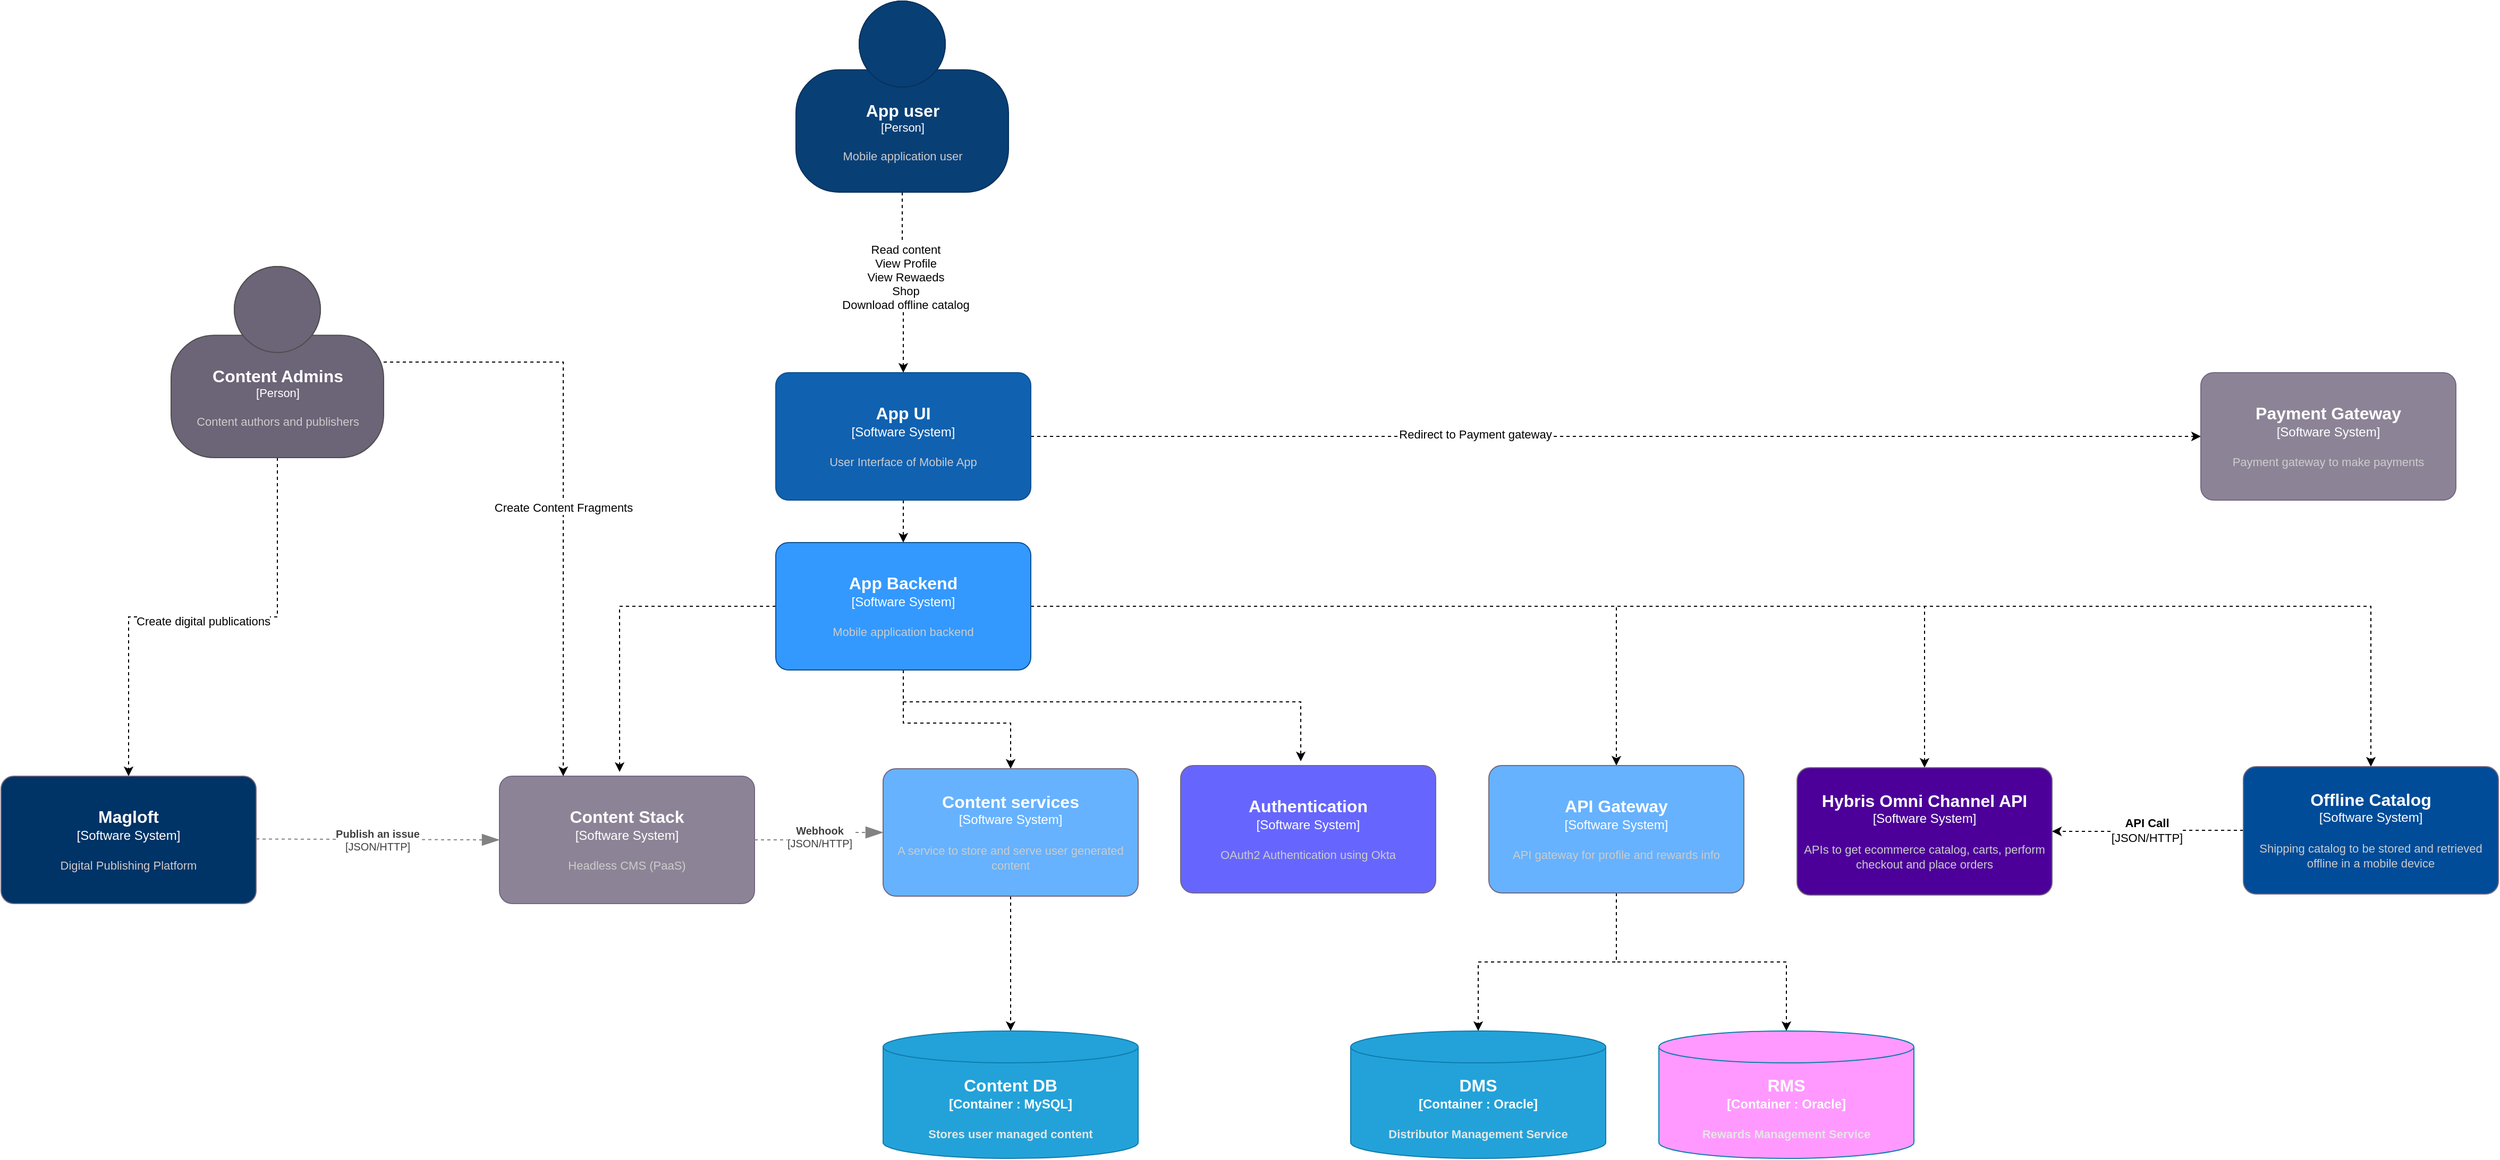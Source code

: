 <mxfile version="20.3.0" type="device"><diagram id="ThPmr8TgvPNizWi4-T9H" name="Page-1"><mxGraphModel dx="3592" dy="3044" grid="1" gridSize="10" guides="1" tooltips="1" connect="1" arrows="1" fold="1" page="1" pageScale="1" pageWidth="827" pageHeight="1169" math="0" shadow="0"><root><mxCell id="0"/><mxCell id="1" parent="0"/><mxCell id="UGpgPpbKahbCwJRC4eR_-3" style="edgeStyle=orthogonalEdgeStyle;rounded=0;orthogonalLoop=1;jettySize=auto;html=1;exitX=0.5;exitY=1;exitDx=0;exitDy=0;exitPerimeter=0;entryX=0.5;entryY=0;entryDx=0;entryDy=0;entryPerimeter=0;dashed=1;" parent="1" source="UGpgPpbKahbCwJRC4eR_-1" target="UGpgPpbKahbCwJRC4eR_-2" edge="1"><mxGeometry relative="1" as="geometry"/></mxCell><mxCell id="1MADOho3c1l4LdPU5gAN-5" style="edgeStyle=orthogonalEdgeStyle;rounded=0;orthogonalLoop=1;jettySize=auto;html=1;exitX=1;exitY=0.5;exitDx=0;exitDy=0;exitPerimeter=0;entryX=0;entryY=0.5;entryDx=0;entryDy=0;entryPerimeter=0;dashed=1;" edge="1" parent="1" source="UGpgPpbKahbCwJRC4eR_-1" target="1MADOho3c1l4LdPU5gAN-4"><mxGeometry relative="1" as="geometry"/></mxCell><mxCell id="1MADOho3c1l4LdPU5gAN-6" value="Redirect to Payment gateway" style="edgeLabel;html=1;align=center;verticalAlign=middle;resizable=0;points=[];" vertex="1" connectable="0" parent="1MADOho3c1l4LdPU5gAN-5"><mxGeometry x="-0.241" y="2" relative="1" as="geometry"><mxPoint as="offset"/></mxGeometry></mxCell><object c4Name="App UI" c4Type="Software System" c4Description="User Interface of Mobile App" label="&lt;font style=&quot;font-size: 16px&quot;&gt;&lt;b&gt;%c4Name%&lt;/b&gt;&lt;/font&gt;&lt;div&gt;[%c4Type%]&lt;/div&gt;&lt;br&gt;&lt;div&gt;&lt;font style=&quot;font-size: 11px&quot;&gt;&lt;font color=&quot;#cccccc&quot;&gt;%c4Description%&lt;/font&gt;&lt;/div&gt;" placeholders="1" id="UGpgPpbKahbCwJRC4eR_-1"><mxCell style="rounded=1;whiteSpace=wrap;html=1;labelBackgroundColor=none;fillColor=#1061B0;fontColor=#ffffff;align=center;arcSize=10;strokeColor=#0D5091;metaEdit=1;resizable=0;points=[[0.25,0,0],[0.5,0,0],[0.75,0,0],[1,0.25,0],[1,0.5,0],[1,0.75,0],[0.75,1,0],[0.5,1,0],[0.25,1,0],[0,0.75,0],[0,0.5,0],[0,0.25,0]];" parent="1" vertex="1"><mxGeometry x="219" y="-670" width="240" height="120" as="geometry"/></mxCell></object><mxCell id="UGpgPpbKahbCwJRC4eR_-7" style="edgeStyle=orthogonalEdgeStyle;rounded=0;orthogonalLoop=1;jettySize=auto;html=1;entryX=0.471;entryY=-0.033;entryDx=0;entryDy=0;entryPerimeter=0;dashed=1;" parent="1" source="UGpgPpbKahbCwJRC4eR_-2" target="UGpgPpbKahbCwJRC4eR_-4" edge="1"><mxGeometry relative="1" as="geometry"/></mxCell><mxCell id="UGpgPpbKahbCwJRC4eR_-8" style="edgeStyle=orthogonalEdgeStyle;rounded=0;orthogonalLoop=1;jettySize=auto;html=1;exitX=0.5;exitY=1;exitDx=0;exitDy=0;exitPerimeter=0;entryX=0.471;entryY=-0.033;entryDx=0;entryDy=0;entryPerimeter=0;dashed=1;" parent="1" source="UGpgPpbKahbCwJRC4eR_-2" target="UGpgPpbKahbCwJRC4eR_-5" edge="1"><mxGeometry relative="1" as="geometry"><Array as="points"><mxPoint x="339" y="-360"/><mxPoint x="713" y="-360"/></Array></mxGeometry></mxCell><mxCell id="UGpgPpbKahbCwJRC4eR_-9" style="edgeStyle=orthogonalEdgeStyle;rounded=0;orthogonalLoop=1;jettySize=auto;html=1;dashed=1;" parent="1" source="UGpgPpbKahbCwJRC4eR_-2" target="UGpgPpbKahbCwJRC4eR_-6" edge="1"><mxGeometry relative="1" as="geometry"/></mxCell><mxCell id="UGpgPpbKahbCwJRC4eR_-32" style="edgeStyle=orthogonalEdgeStyle;rounded=0;orthogonalLoop=1;jettySize=auto;html=1;exitX=0.5;exitY=1;exitDx=0;exitDy=0;exitPerimeter=0;entryX=0.5;entryY=0;entryDx=0;entryDy=0;entryPerimeter=0;dashed=1;" parent="1" source="UGpgPpbKahbCwJRC4eR_-2" target="UGpgPpbKahbCwJRC4eR_-30" edge="1"><mxGeometry relative="1" as="geometry"><Array as="points"><mxPoint x="339" y="-340"/><mxPoint x="440" y="-340"/></Array></mxGeometry></mxCell><mxCell id="1MADOho3c1l4LdPU5gAN-2" style="edgeStyle=orthogonalEdgeStyle;rounded=0;orthogonalLoop=1;jettySize=auto;html=1;entryX=0.5;entryY=0;entryDx=0;entryDy=0;entryPerimeter=0;dashed=1;" edge="1" parent="1" source="UGpgPpbKahbCwJRC4eR_-2" target="1MADOho3c1l4LdPU5gAN-1"><mxGeometry relative="1" as="geometry"/></mxCell><mxCell id="1MADOho3c1l4LdPU5gAN-10" style="edgeStyle=orthogonalEdgeStyle;rounded=0;orthogonalLoop=1;jettySize=auto;html=1;exitX=1;exitY=0.5;exitDx=0;exitDy=0;exitPerimeter=0;entryX=0.5;entryY=0;entryDx=0;entryDy=0;entryPerimeter=0;dashed=1;" edge="1" parent="1" source="UGpgPpbKahbCwJRC4eR_-2" target="1MADOho3c1l4LdPU5gAN-7"><mxGeometry relative="1" as="geometry"/></mxCell><object c4Name="App Backend" c4Type="Software System" c4Description="Mobile application backend" label="&lt;font style=&quot;font-size: 16px&quot;&gt;&lt;b&gt;%c4Name%&lt;/b&gt;&lt;/font&gt;&lt;div&gt;[%c4Type%]&lt;/div&gt;&lt;br&gt;&lt;div&gt;&lt;font style=&quot;font-size: 11px&quot;&gt;&lt;font color=&quot;#cccccc&quot;&gt;%c4Description%&lt;/font&gt;&lt;/div&gt;" placeholders="1" id="UGpgPpbKahbCwJRC4eR_-2"><mxCell style="rounded=1;whiteSpace=wrap;html=1;labelBackgroundColor=none;fillColor=#3399FF;fontColor=#ffffff;align=center;arcSize=10;strokeColor=#0D5091;metaEdit=1;resizable=0;points=[[0.25,0,0],[0.5,0,0],[0.75,0,0],[1,0.25,0],[1,0.5,0],[1,0.75,0],[0.75,1,0],[0.5,1,0],[0.25,1,0],[0,0.75,0],[0,0.5,0],[0,0.25,0]];" parent="1" vertex="1"><mxGeometry x="219" y="-510" width="240" height="120" as="geometry"/></mxCell></object><object placeholders="1" c4Name="Content Stack" c4Type="Software System" c4Description="Headless CMS (PaaS)" label="&lt;font style=&quot;font-size: 16px&quot;&gt;&lt;b&gt;%c4Name%&lt;/b&gt;&lt;/font&gt;&lt;div&gt;[%c4Type%]&lt;/div&gt;&lt;br&gt;&lt;div&gt;&lt;font style=&quot;font-size: 11px&quot;&gt;&lt;font color=&quot;#cccccc&quot;&gt;%c4Description%&lt;/font&gt;&lt;/div&gt;" id="UGpgPpbKahbCwJRC4eR_-4"><mxCell style="rounded=1;whiteSpace=wrap;html=1;labelBackgroundColor=none;fillColor=#8C8496;fontColor=#ffffff;align=center;arcSize=10;strokeColor=#736782;metaEdit=1;resizable=0;points=[[0.25,0,0],[0.5,0,0],[0.75,0,0],[1,0.25,0],[1,0.5,0],[1,0.75,0],[0.75,1,0],[0.5,1,0],[0.25,1,0],[0,0.75,0],[0,0.5,0],[0,0.25,0]];" parent="1" vertex="1"><mxGeometry x="-41" y="-290" width="240" height="120" as="geometry"/></mxCell></object><object placeholders="1" c4Name="Authentication" c4Type="Software System" c4Description="OAuth2 Authentication using Okta" label="&lt;font style=&quot;font-size: 16px&quot;&gt;&lt;b&gt;%c4Name%&lt;/b&gt;&lt;/font&gt;&lt;div&gt;[%c4Type%]&lt;/div&gt;&lt;br&gt;&lt;div&gt;&lt;font style=&quot;font-size: 11px&quot;&gt;&lt;font color=&quot;#cccccc&quot;&gt;%c4Description%&lt;/font&gt;&lt;/div&gt;" id="UGpgPpbKahbCwJRC4eR_-5"><mxCell style="rounded=1;whiteSpace=wrap;html=1;labelBackgroundColor=none;fillColor=#6666FF;fontColor=#ffffff;align=center;arcSize=10;strokeColor=#736782;metaEdit=1;resizable=0;points=[[0.25,0,0],[0.5,0,0],[0.75,0,0],[1,0.25,0],[1,0.5,0],[1,0.75,0],[0.75,1,0],[0.5,1,0],[0.25,1,0],[0,0.75,0],[0,0.5,0],[0,0.25,0]];" parent="1" vertex="1"><mxGeometry x="600" y="-300" width="240" height="120" as="geometry"/></mxCell></object><mxCell id="UGpgPpbKahbCwJRC4eR_-20" style="edgeStyle=orthogonalEdgeStyle;rounded=0;orthogonalLoop=1;jettySize=auto;html=1;exitX=0.5;exitY=1;exitDx=0;exitDy=0;exitPerimeter=0;entryX=0.5;entryY=0;entryDx=0;entryDy=0;entryPerimeter=0;dashed=1;" parent="1" source="UGpgPpbKahbCwJRC4eR_-6" target="UGpgPpbKahbCwJRC4eR_-18" edge="1"><mxGeometry relative="1" as="geometry"/></mxCell><mxCell id="UGpgPpbKahbCwJRC4eR_-29" style="edgeStyle=orthogonalEdgeStyle;rounded=0;orthogonalLoop=1;jettySize=auto;html=1;exitX=0.5;exitY=1;exitDx=0;exitDy=0;exitPerimeter=0;entryX=0.5;entryY=0;entryDx=0;entryDy=0;entryPerimeter=0;dashed=1;" parent="1" source="UGpgPpbKahbCwJRC4eR_-6" target="UGpgPpbKahbCwJRC4eR_-19" edge="1"><mxGeometry relative="1" as="geometry"/></mxCell><object placeholders="1" c4Name="API Gateway" c4Type="Software System" c4Description="API gateway for profile and rewards info" label="&lt;font style=&quot;font-size: 16px&quot;&gt;&lt;b&gt;%c4Name%&lt;/b&gt;&lt;/font&gt;&lt;div&gt;[%c4Type%]&lt;/div&gt;&lt;br&gt;&lt;div&gt;&lt;font style=&quot;font-size: 11px&quot;&gt;&lt;font color=&quot;#cccccc&quot;&gt;%c4Description%&lt;/font&gt;&lt;/div&gt;" id="UGpgPpbKahbCwJRC4eR_-6"><mxCell style="rounded=1;whiteSpace=wrap;html=1;labelBackgroundColor=none;fillColor=#66B2FF;fontColor=#ffffff;align=center;arcSize=10;strokeColor=#736782;metaEdit=1;resizable=0;points=[[0.25,0,0],[0.5,0,0],[0.75,0,0],[1,0.25,0],[1,0.5,0],[1,0.75,0],[0.75,1,0],[0.5,1,0],[0.25,1,0],[0,0.75,0],[0,0.5,0],[0,0.25,0]];" parent="1" vertex="1"><mxGeometry x="890" y="-300" width="240" height="120" as="geometry"/></mxCell></object><mxCell id="UGpgPpbKahbCwJRC4eR_-23" style="edgeStyle=orthogonalEdgeStyle;rounded=0;orthogonalLoop=1;jettySize=auto;html=1;entryX=0.5;entryY=0;entryDx=0;entryDy=0;entryPerimeter=0;dashed=1;exitX=0.5;exitY=1;exitDx=0;exitDy=0;exitPerimeter=0;" parent="1" source="UGpgPpbKahbCwJRC4eR_-10" target="UGpgPpbKahbCwJRC4eR_-14" edge="1"><mxGeometry relative="1" as="geometry"/></mxCell><mxCell id="UGpgPpbKahbCwJRC4eR_-26" value="Create digital publications" style="edgeLabel;html=1;align=center;verticalAlign=middle;resizable=0;points=[];" parent="UGpgPpbKahbCwJRC4eR_-23" vertex="1" connectable="0"><mxGeometry y="4" relative="1" as="geometry"><mxPoint as="offset"/></mxGeometry></mxCell><mxCell id="UGpgPpbKahbCwJRC4eR_-33" style="edgeStyle=orthogonalEdgeStyle;rounded=0;orthogonalLoop=1;jettySize=auto;html=1;entryX=0.25;entryY=0;entryDx=0;entryDy=0;entryPerimeter=0;dashed=1;" parent="1" source="UGpgPpbKahbCwJRC4eR_-10" target="UGpgPpbKahbCwJRC4eR_-4" edge="1"><mxGeometry relative="1" as="geometry"/></mxCell><mxCell id="UGpgPpbKahbCwJRC4eR_-34" value="Create Content Fragments" style="edgeLabel;html=1;align=center;verticalAlign=middle;resizable=0;points=[];" parent="UGpgPpbKahbCwJRC4eR_-33" vertex="1" connectable="0"><mxGeometry x="0.091" relative="1" as="geometry"><mxPoint y="1" as="offset"/></mxGeometry></mxCell><object placeholders="1" c4Name="Content Admins" c4Type="Person" c4Description="Content authors and publishers" label="&lt;font style=&quot;font-size: 16px&quot;&gt;&lt;b&gt;%c4Name%&lt;/b&gt;&lt;/font&gt;&lt;div&gt;[%c4Type%]&lt;/div&gt;&lt;br&gt;&lt;div&gt;&lt;font style=&quot;font-size: 11px&quot;&gt;&lt;font color=&quot;#cccccc&quot;&gt;%c4Description%&lt;/font&gt;&lt;/div&gt;" id="UGpgPpbKahbCwJRC4eR_-10"><mxCell style="html=1;fontSize=11;dashed=0;whitespace=wrap;fillColor=#6C6477;strokeColor=#4D4D4D;fontColor=#ffffff;shape=mxgraph.c4.person2;align=center;metaEdit=1;points=[[0.5,0,0],[1,0.5,0],[1,0.75,0],[0.75,1,0],[0.5,1,0],[0.25,1,0],[0,0.75,0],[0,0.5,0]];resizable=0;" parent="1" vertex="1"><mxGeometry x="-350" y="-770" width="200" height="180" as="geometry"/></mxCell></object><mxCell id="UGpgPpbKahbCwJRC4eR_-13" style="edgeStyle=orthogonalEdgeStyle;rounded=0;orthogonalLoop=1;jettySize=auto;html=1;exitX=0.5;exitY=1;exitDx=0;exitDy=0;exitPerimeter=0;dashed=1;" parent="1" source="UGpgPpbKahbCwJRC4eR_-12" target="UGpgPpbKahbCwJRC4eR_-1" edge="1"><mxGeometry relative="1" as="geometry"/></mxCell><mxCell id="UGpgPpbKahbCwJRC4eR_-35" value="Read content&lt;br&gt;View Profile&lt;br&gt;View Rewaeds&lt;br&gt;Shop&lt;br&gt;Download offline catalog" style="edgeLabel;html=1;align=center;verticalAlign=middle;resizable=0;points=[];" parent="UGpgPpbKahbCwJRC4eR_-13" vertex="1" connectable="0"><mxGeometry x="-0.064" y="3" relative="1" as="geometry"><mxPoint as="offset"/></mxGeometry></mxCell><object placeholders="1" c4Name="App user" c4Type="Person" c4Description="Mobile application user" label="&lt;font style=&quot;font-size: 16px&quot;&gt;&lt;b&gt;%c4Name%&lt;/b&gt;&lt;/font&gt;&lt;div&gt;[%c4Type%]&lt;/div&gt;&lt;br&gt;&lt;div&gt;&lt;font style=&quot;font-size: 11px&quot;&gt;&lt;font color=&quot;#cccccc&quot;&gt;%c4Description%&lt;/font&gt;&lt;/div&gt;" id="UGpgPpbKahbCwJRC4eR_-12"><mxCell style="html=1;fontSize=11;dashed=0;whitespace=wrap;fillColor=#083F75;strokeColor=#06315C;fontColor=#ffffff;shape=mxgraph.c4.person2;align=center;metaEdit=1;points=[[0.5,0,0],[1,0.5,0],[1,0.75,0],[0.75,1,0],[0.5,1,0],[0.25,1,0],[0,0.75,0],[0,0.5,0]];resizable=0;" parent="1" vertex="1"><mxGeometry x="238" y="-1020" width="200" height="180" as="geometry"/></mxCell></object><object placeholders="1" c4Name="Magloft" c4Type="Software System" c4Description="Digital Publishing Platform" label="&lt;font style=&quot;font-size: 16px&quot;&gt;&lt;b&gt;%c4Name%&lt;/b&gt;&lt;/font&gt;&lt;div&gt;[%c4Type%]&lt;/div&gt;&lt;br&gt;&lt;div&gt;&lt;font style=&quot;font-size: 11px&quot;&gt;&lt;font color=&quot;#cccccc&quot;&gt;%c4Description%&lt;/font&gt;&lt;/div&gt;" id="UGpgPpbKahbCwJRC4eR_-14"><mxCell style="rounded=1;whiteSpace=wrap;html=1;labelBackgroundColor=none;fillColor=#003366;fontColor=#ffffff;align=center;arcSize=10;strokeColor=#736782;metaEdit=1;resizable=0;points=[[0.25,0,0],[0.5,0,0],[0.75,0,0],[1,0.25,0],[1,0.5,0],[1,0.75,0],[0.75,1,0],[0.5,1,0],[0.25,1,0],[0,0.75,0],[0,0.5,0],[0,0.25,0]];" parent="1" vertex="1"><mxGeometry x="-510" y="-290" width="240" height="120" as="geometry"/></mxCell></object><object placeholders="1" c4Type="DMS" c4Container="Container " c4Technology="Oracle" c4Description="Distributor Management Service" label="&lt;font style=&quot;font-size: 16px&quot;&gt;&lt;b&gt;%c4Type%&lt;/font&gt;&lt;div&gt;[%c4Container%:&amp;nbsp;%c4Technology%]&lt;/div&gt;&lt;br&gt;&lt;div&gt;&lt;font style=&quot;font-size: 11px&quot;&gt;&lt;font color=&quot;#E6E6E6&quot;&gt;%c4Description%&lt;/font&gt;&lt;/div&gt;" id="UGpgPpbKahbCwJRC4eR_-18"><mxCell style="shape=cylinder3;size=15;whiteSpace=wrap;html=1;boundedLbl=1;rounded=0;labelBackgroundColor=none;fillColor=#23A2D9;fontSize=12;fontColor=#ffffff;align=center;strokeColor=#0E7DAD;metaEdit=1;points=[[0.5,0,0],[1,0.25,0],[1,0.5,0],[1,0.75,0],[0.5,1,0],[0,0.75,0],[0,0.5,0],[0,0.25,0]];resizable=0;" parent="1" vertex="1"><mxGeometry x="760" y="-50" width="240" height="120" as="geometry"/></mxCell></object><object placeholders="1" c4Type="RMS" c4Container="Container " c4Technology="Oracle" c4Description="Rewards Management Service" label="&lt;font style=&quot;font-size: 16px&quot;&gt;&lt;b&gt;%c4Type%&lt;/font&gt;&lt;div&gt;[%c4Container%:&amp;nbsp;%c4Technology%]&lt;/div&gt;&lt;br&gt;&lt;div&gt;&lt;font style=&quot;font-size: 11px&quot;&gt;&lt;font color=&quot;#E6E6E6&quot;&gt;%c4Description%&lt;/font&gt;&lt;/div&gt;" id="UGpgPpbKahbCwJRC4eR_-19"><mxCell style="shape=cylinder3;size=15;whiteSpace=wrap;html=1;boundedLbl=1;rounded=0;labelBackgroundColor=none;fillColor=#FF99FF;fontSize=12;fontColor=#ffffff;align=center;strokeColor=#0E7DAD;metaEdit=1;points=[[0.5,0,0],[1,0.25,0],[1,0.5,0],[1,0.75,0],[0.5,1,0],[0,0.75,0],[0,0.5,0],[0,0.25,0]];resizable=0;" parent="1" vertex="1"><mxGeometry x="1050" y="-50" width="240" height="120" as="geometry"/></mxCell></object><object placeholders="1" c4Type="Relationship" c4Technology="JSON/HTTP" c4Description="Publish an issue" label="&lt;div style=&quot;text-align: left&quot;&gt;&lt;div style=&quot;text-align: center&quot;&gt;&lt;b&gt;%c4Description%&lt;/b&gt;&lt;/div&gt;&lt;div style=&quot;text-align: center&quot;&gt;[%c4Technology%]&lt;/div&gt;&lt;/div&gt;" id="UGpgPpbKahbCwJRC4eR_-25"><mxCell style="endArrow=blockThin;html=1;fontSize=10;fontColor=#404040;strokeWidth=1;endFill=1;strokeColor=#828282;elbow=vertical;metaEdit=1;endSize=14;startSize=14;jumpStyle=arc;jumpSize=16;rounded=0;edgeStyle=orthogonalEdgeStyle;dashed=1;" parent="1" target="UGpgPpbKahbCwJRC4eR_-4" edge="1"><mxGeometry width="240" relative="1" as="geometry"><mxPoint x="-270" y="-230.83" as="sourcePoint"/><mxPoint x="-40" y="-231" as="targetPoint"/></mxGeometry></mxCell></object><mxCell id="UGpgPpbKahbCwJRC4eR_-37" style="edgeStyle=orthogonalEdgeStyle;rounded=0;orthogonalLoop=1;jettySize=auto;html=1;exitX=0.5;exitY=1;exitDx=0;exitDy=0;exitPerimeter=0;entryX=0.5;entryY=0;entryDx=0;entryDy=0;entryPerimeter=0;dashed=1;" parent="1" source="UGpgPpbKahbCwJRC4eR_-30" target="UGpgPpbKahbCwJRC4eR_-36" edge="1"><mxGeometry relative="1" as="geometry"/></mxCell><object placeholders="1" c4Name="Content services" c4Type="Software System" c4Description="A service to store and serve user generated content" label="&lt;font style=&quot;font-size: 16px&quot;&gt;&lt;b&gt;%c4Name%&lt;/b&gt;&lt;/font&gt;&lt;div&gt;[%c4Type%]&lt;/div&gt;&lt;br&gt;&lt;div&gt;&lt;font style=&quot;font-size: 11px&quot;&gt;&lt;font color=&quot;#cccccc&quot;&gt;%c4Description%&lt;/font&gt;&lt;/div&gt;" id="UGpgPpbKahbCwJRC4eR_-30"><mxCell style="rounded=1;whiteSpace=wrap;html=1;labelBackgroundColor=none;fillColor=#66B2FF;fontColor=#ffffff;align=center;arcSize=10;strokeColor=#736782;metaEdit=1;resizable=0;points=[[0.25,0,0],[0.5,0,0],[0.75,0,0],[1,0.25,0],[1,0.5,0],[1,0.75,0],[0.75,1,0],[0.5,1,0],[0.25,1,0],[0,0.75,0],[0,0.5,0],[0,0.25,0]];" parent="1" vertex="1"><mxGeometry x="320" y="-297" width="240" height="120" as="geometry"/></mxCell></object><object placeholders="1" c4Type="Relationship" c4Technology="JSON/HTTP" c4Description="Webhook" label="&lt;div style=&quot;text-align: left&quot;&gt;&lt;div style=&quot;text-align: center&quot;&gt;&lt;b&gt;%c4Description%&lt;/b&gt;&lt;/div&gt;&lt;div style=&quot;text-align: center&quot;&gt;[%c4Technology%]&lt;/div&gt;&lt;/div&gt;" id="UGpgPpbKahbCwJRC4eR_-31"><mxCell style="endArrow=blockThin;html=1;fontSize=10;fontColor=#404040;strokeWidth=1;endFill=1;strokeColor=#828282;elbow=vertical;metaEdit=1;endSize=14;startSize=14;jumpStyle=arc;jumpSize=16;rounded=0;edgeStyle=orthogonalEdgeStyle;dashed=1;exitX=1;exitY=0.5;exitDx=0;exitDy=0;exitPerimeter=0;entryX=0;entryY=0.5;entryDx=0;entryDy=0;entryPerimeter=0;" parent="1" source="UGpgPpbKahbCwJRC4eR_-4" target="UGpgPpbKahbCwJRC4eR_-30" edge="1"><mxGeometry width="240" relative="1" as="geometry"><mxPoint x="170" y="-110" as="sourcePoint"/><mxPoint x="280" y="-230" as="targetPoint"/></mxGeometry></mxCell></object><object placeholders="1" c4Type="Content DB" c4Container="Container " c4Technology="MySQL" c4Description="Stores user managed content" label="&lt;font style=&quot;font-size: 16px&quot;&gt;&lt;b&gt;%c4Type%&lt;/font&gt;&lt;div&gt;[%c4Container%:&amp;nbsp;%c4Technology%]&lt;/div&gt;&lt;br&gt;&lt;div&gt;&lt;font style=&quot;font-size: 11px&quot;&gt;&lt;font color=&quot;#E6E6E6&quot;&gt;%c4Description%&lt;/font&gt;&lt;/div&gt;" id="UGpgPpbKahbCwJRC4eR_-36"><mxCell style="shape=cylinder3;size=15;whiteSpace=wrap;html=1;boundedLbl=1;rounded=0;labelBackgroundColor=none;fillColor=#23A2D9;fontSize=12;fontColor=#ffffff;align=center;strokeColor=#0E7DAD;metaEdit=1;points=[[0.5,0,0],[1,0.25,0],[1,0.5,0],[1,0.75,0],[0.5,1,0],[0,0.75,0],[0,0.5,0],[0,0.25,0]];resizable=0;" parent="1" vertex="1"><mxGeometry x="320" y="-50" width="240" height="120" as="geometry"/></mxCell></object><object placeholders="1" c4Name="Hybris Omni Channel API" c4Type="Software System" c4Description="APIs to get ecommerce catalog, carts, perform checkout and place orders" label="&lt;font style=&quot;font-size: 16px&quot;&gt;&lt;b&gt;%c4Name%&lt;/b&gt;&lt;/font&gt;&lt;div&gt;[%c4Type%]&lt;/div&gt;&lt;br&gt;&lt;div&gt;&lt;font style=&quot;font-size: 11px&quot;&gt;&lt;font color=&quot;#cccccc&quot;&gt;%c4Description%&lt;/font&gt;&lt;/div&gt;" id="1MADOho3c1l4LdPU5gAN-1"><mxCell style="rounded=1;whiteSpace=wrap;html=1;labelBackgroundColor=none;fillColor=#4C0099;fontColor=#ffffff;align=center;arcSize=10;strokeColor=#736782;metaEdit=1;resizable=0;points=[[0.25,0,0],[0.5,0,0],[0.75,0,0],[1,0.25,0],[1,0.5,0],[1,0.75,0],[0.75,1,0],[0.5,1,0],[0.25,1,0],[0,0.75,0],[0,0.5,0],[0,0.25,0]];" vertex="1" parent="1"><mxGeometry x="1180" y="-298" width="240" height="120" as="geometry"/></mxCell></object><object placeholders="1" c4Name="Payment Gateway" c4Type="Software System" c4Description="Payment gateway to make payments" label="&lt;font style=&quot;font-size: 16px&quot;&gt;&lt;b&gt;%c4Name%&lt;/b&gt;&lt;/font&gt;&lt;div&gt;[%c4Type%]&lt;/div&gt;&lt;br&gt;&lt;div&gt;&lt;font style=&quot;font-size: 11px&quot;&gt;&lt;font color=&quot;#cccccc&quot;&gt;%c4Description%&lt;/font&gt;&lt;/div&gt;" id="1MADOho3c1l4LdPU5gAN-4"><mxCell style="rounded=1;whiteSpace=wrap;html=1;labelBackgroundColor=none;fillColor=#8C8496;fontColor=#ffffff;align=center;arcSize=10;strokeColor=#736782;metaEdit=1;resizable=0;points=[[0.25,0,0],[0.5,0,0],[0.75,0,0],[1,0.25,0],[1,0.5,0],[1,0.75,0],[0.75,1,0],[0.5,1,0],[0.25,1,0],[0,0.75,0],[0,0.5,0],[0,0.25,0]];" vertex="1" parent="1"><mxGeometry x="1560" y="-670" width="240" height="120" as="geometry"/></mxCell></object><mxCell id="1MADOho3c1l4LdPU5gAN-8" style="edgeStyle=orthogonalEdgeStyle;rounded=0;orthogonalLoop=1;jettySize=auto;html=1;entryX=1;entryY=0.5;entryDx=0;entryDy=0;entryPerimeter=0;dashed=1;" edge="1" parent="1" source="1MADOho3c1l4LdPU5gAN-7" target="1MADOho3c1l4LdPU5gAN-1"><mxGeometry relative="1" as="geometry"/></mxCell><mxCell id="1MADOho3c1l4LdPU5gAN-9" value="&lt;b&gt;API Call&lt;/b&gt;&lt;br&gt;[JSON/HTTP]" style="edgeLabel;html=1;align=center;verticalAlign=middle;resizable=0;points=[];" vertex="1" connectable="0" parent="1MADOho3c1l4LdPU5gAN-8"><mxGeometry x="0.024" y="-1" relative="1" as="geometry"><mxPoint as="offset"/></mxGeometry></mxCell><object placeholders="1" c4Name="Offline Catalog" c4Type="Software System" c4Description="Shipping catalog to be stored and retrieved offline in a mobile device" label="&lt;font style=&quot;font-size: 16px&quot;&gt;&lt;b&gt;%c4Name%&lt;/b&gt;&lt;/font&gt;&lt;div&gt;[%c4Type%]&lt;/div&gt;&lt;br&gt;&lt;div&gt;&lt;font style=&quot;font-size: 11px&quot;&gt;&lt;font color=&quot;#cccccc&quot;&gt;%c4Description%&lt;/font&gt;&lt;/div&gt;" id="1MADOho3c1l4LdPU5gAN-7"><mxCell style="rounded=1;whiteSpace=wrap;html=1;labelBackgroundColor=none;fillColor=#004C99;fontColor=#ffffff;align=center;arcSize=10;strokeColor=#736782;metaEdit=1;resizable=0;points=[[0.25,0,0],[0.5,0,0],[0.75,0,0],[1,0.25,0],[1,0.5,0],[1,0.75,0],[0.75,1,0],[0.5,1,0],[0.25,1,0],[0,0.75,0],[0,0.5,0],[0,0.25,0]];" vertex="1" parent="1"><mxGeometry x="1600" y="-299" width="240" height="120" as="geometry"/></mxCell></object></root></mxGraphModel></diagram></mxfile>